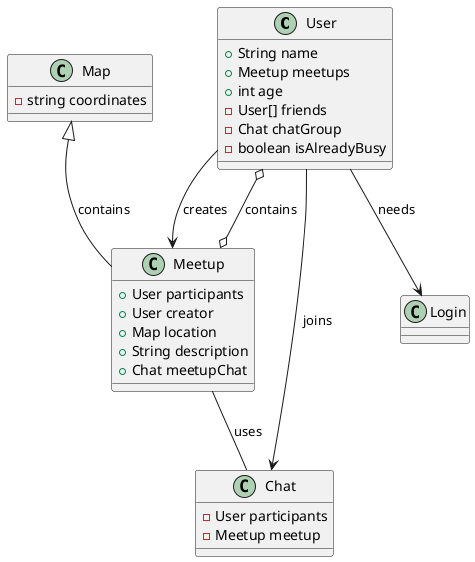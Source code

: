 @startuml CLD

class User {
    +String name
    +Meetup meetups
    +int age
    - User[] friends
    - Chat chatGroup
    - boolean isAlreadyBusy
}
class Meetup {
    + User participants
    + User creator
    + Map location
    + String description
    + Chat meetupChat
}
class Login {
}
class Map {
    -string coordinates
}
class Chat {
    - User participants
    - Meetup meetup
}

Meetup o--o User : contains
Map <|-- Meetup : contains
User --> Meetup : creates
User --> Login : needs
Meetup -- Chat : uses
User --> Chat : joins

@enduml